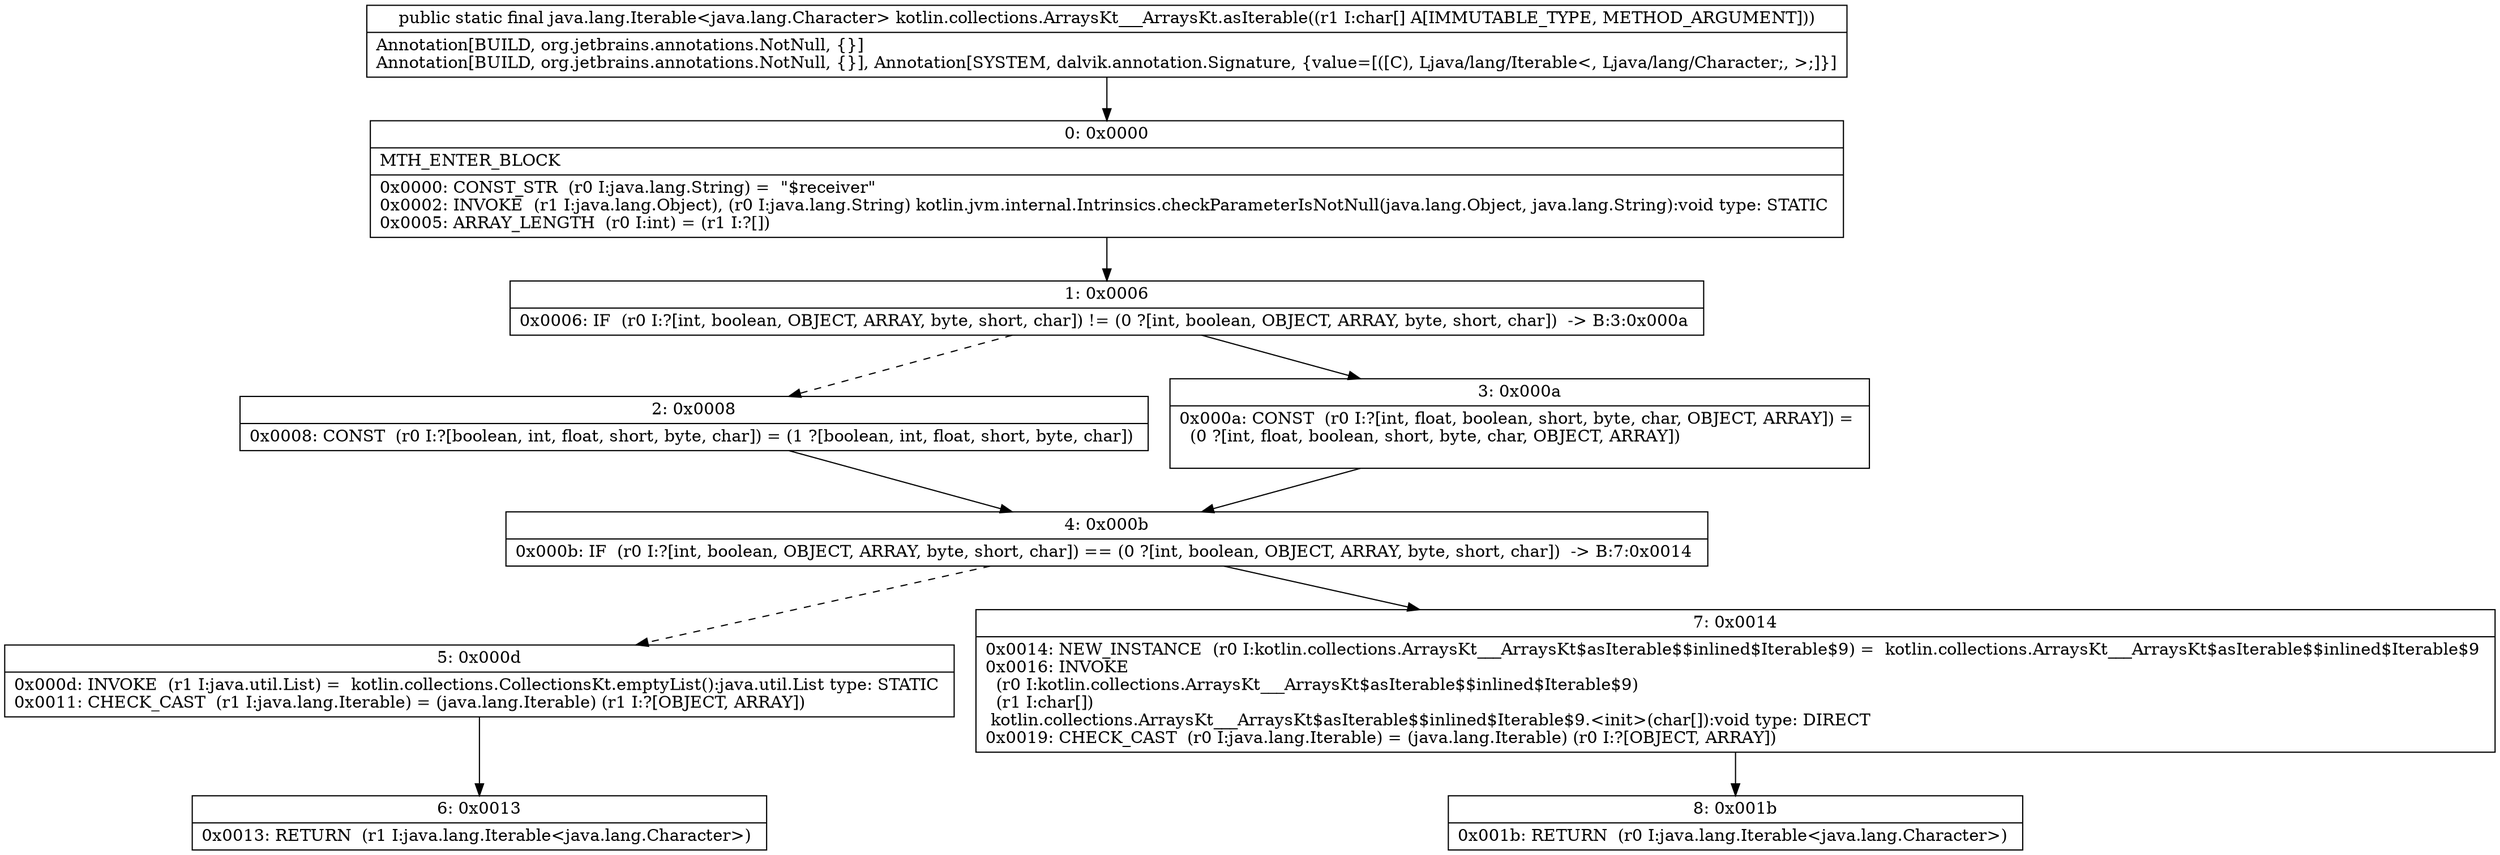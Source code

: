 digraph "CFG forkotlin.collections.ArraysKt___ArraysKt.asIterable([C)Ljava\/lang\/Iterable;" {
Node_0 [shape=record,label="{0\:\ 0x0000|MTH_ENTER_BLOCK\l|0x0000: CONST_STR  (r0 I:java.lang.String) =  \"$receiver\" \l0x0002: INVOKE  (r1 I:java.lang.Object), (r0 I:java.lang.String) kotlin.jvm.internal.Intrinsics.checkParameterIsNotNull(java.lang.Object, java.lang.String):void type: STATIC \l0x0005: ARRAY_LENGTH  (r0 I:int) = (r1 I:?[]) \l}"];
Node_1 [shape=record,label="{1\:\ 0x0006|0x0006: IF  (r0 I:?[int, boolean, OBJECT, ARRAY, byte, short, char]) != (0 ?[int, boolean, OBJECT, ARRAY, byte, short, char])  \-\> B:3:0x000a \l}"];
Node_2 [shape=record,label="{2\:\ 0x0008|0x0008: CONST  (r0 I:?[boolean, int, float, short, byte, char]) = (1 ?[boolean, int, float, short, byte, char]) \l}"];
Node_3 [shape=record,label="{3\:\ 0x000a|0x000a: CONST  (r0 I:?[int, float, boolean, short, byte, char, OBJECT, ARRAY]) = \l  (0 ?[int, float, boolean, short, byte, char, OBJECT, ARRAY])\l \l}"];
Node_4 [shape=record,label="{4\:\ 0x000b|0x000b: IF  (r0 I:?[int, boolean, OBJECT, ARRAY, byte, short, char]) == (0 ?[int, boolean, OBJECT, ARRAY, byte, short, char])  \-\> B:7:0x0014 \l}"];
Node_5 [shape=record,label="{5\:\ 0x000d|0x000d: INVOKE  (r1 I:java.util.List) =  kotlin.collections.CollectionsKt.emptyList():java.util.List type: STATIC \l0x0011: CHECK_CAST  (r1 I:java.lang.Iterable) = (java.lang.Iterable) (r1 I:?[OBJECT, ARRAY]) \l}"];
Node_6 [shape=record,label="{6\:\ 0x0013|0x0013: RETURN  (r1 I:java.lang.Iterable\<java.lang.Character\>) \l}"];
Node_7 [shape=record,label="{7\:\ 0x0014|0x0014: NEW_INSTANCE  (r0 I:kotlin.collections.ArraysKt___ArraysKt$asIterable$$inlined$Iterable$9) =  kotlin.collections.ArraysKt___ArraysKt$asIterable$$inlined$Iterable$9 \l0x0016: INVOKE  \l  (r0 I:kotlin.collections.ArraysKt___ArraysKt$asIterable$$inlined$Iterable$9)\l  (r1 I:char[])\l kotlin.collections.ArraysKt___ArraysKt$asIterable$$inlined$Iterable$9.\<init\>(char[]):void type: DIRECT \l0x0019: CHECK_CAST  (r0 I:java.lang.Iterable) = (java.lang.Iterable) (r0 I:?[OBJECT, ARRAY]) \l}"];
Node_8 [shape=record,label="{8\:\ 0x001b|0x001b: RETURN  (r0 I:java.lang.Iterable\<java.lang.Character\>) \l}"];
MethodNode[shape=record,label="{public static final java.lang.Iterable\<java.lang.Character\> kotlin.collections.ArraysKt___ArraysKt.asIterable((r1 I:char[] A[IMMUTABLE_TYPE, METHOD_ARGUMENT]))  | Annotation[BUILD, org.jetbrains.annotations.NotNull, \{\}]\lAnnotation[BUILD, org.jetbrains.annotations.NotNull, \{\}], Annotation[SYSTEM, dalvik.annotation.Signature, \{value=[([C), Ljava\/lang\/Iterable\<, Ljava\/lang\/Character;, \>;]\}]\l}"];
MethodNode -> Node_0;
Node_0 -> Node_1;
Node_1 -> Node_2[style=dashed];
Node_1 -> Node_3;
Node_2 -> Node_4;
Node_3 -> Node_4;
Node_4 -> Node_5[style=dashed];
Node_4 -> Node_7;
Node_5 -> Node_6;
Node_7 -> Node_8;
}


